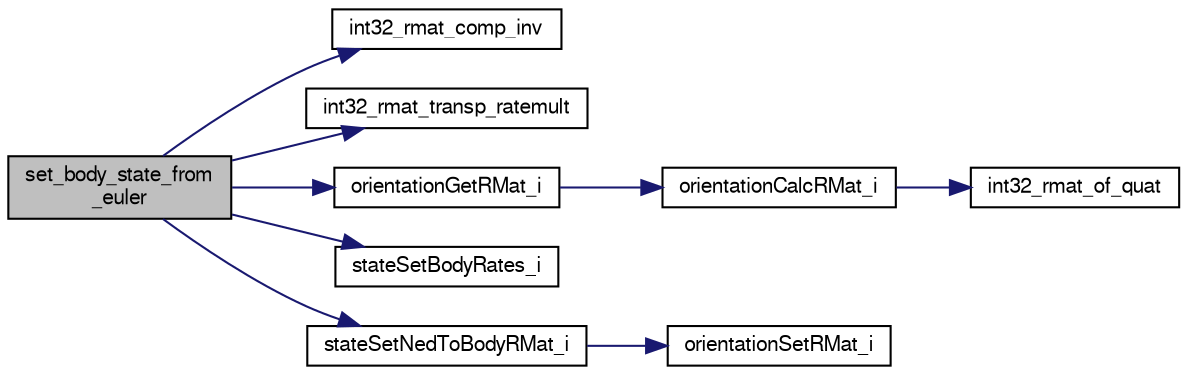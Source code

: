 digraph "set_body_state_from_euler"
{
  edge [fontname="FreeSans",fontsize="10",labelfontname="FreeSans",labelfontsize="10"];
  node [fontname="FreeSans",fontsize="10",shape=record];
  rankdir="LR";
  Node1 [label="set_body_state_from\l_euler",height=0.2,width=0.4,color="black", fillcolor="grey75", style="filled", fontcolor="black"];
  Node1 -> Node2 [color="midnightblue",fontsize="10",style="solid",fontname="FreeSans"];
  Node2 [label="int32_rmat_comp_inv",height=0.2,width=0.4,color="black", fillcolor="white", style="filled",URL="$group__math__algebra__int.html#gadbf4a084e251dce16dccb5df6afa384d",tooltip="Composition (multiplication) of two rotation matrices. "];
  Node1 -> Node3 [color="midnightblue",fontsize="10",style="solid",fontname="FreeSans"];
  Node3 [label="int32_rmat_transp_ratemult",height=0.2,width=0.4,color="black", fillcolor="white", style="filled",URL="$group__math__algebra__int.html#ga7d9bca983887baf028c121876125efcf",tooltip="rotate anglular rates by transposed rotation matrix. "];
  Node1 -> Node4 [color="midnightblue",fontsize="10",style="solid",fontname="FreeSans"];
  Node4 [label="orientationGetRMat_i",height=0.2,width=0.4,color="black", fillcolor="white", style="filled",URL="$group__math__orientation__representation.html#ga4d3e785c7decf12ad0331c6ec207ded7",tooltip="Get vehicle body attitude rotation matrix (int). "];
  Node4 -> Node5 [color="midnightblue",fontsize="10",style="solid",fontname="FreeSans"];
  Node5 [label="orientationCalcRMat_i",height=0.2,width=0.4,color="black", fillcolor="white", style="filled",URL="$group__math__orientation__representation.html#ga8d3a2d675e2693d1780d587cd392d96a"];
  Node5 -> Node6 [color="midnightblue",fontsize="10",style="solid",fontname="FreeSans"];
  Node6 [label="int32_rmat_of_quat",height=0.2,width=0.4,color="black", fillcolor="white", style="filled",URL="$group__math__algebra__int.html#ga3cee8bb86ebb6befea5e2b4a97b3326f",tooltip="Convert unit quaternion to rotation matrix. "];
  Node1 -> Node7 [color="midnightblue",fontsize="10",style="solid",fontname="FreeSans"];
  Node7 [label="stateSetBodyRates_i",height=0.2,width=0.4,color="black", fillcolor="white", style="filled",URL="$group__state__rate.html#gaf71de3d472804c112ddea1bbd3571014",tooltip="Set vehicle body angular rate (int). "];
  Node1 -> Node8 [color="midnightblue",fontsize="10",style="solid",fontname="FreeSans"];
  Node8 [label="stateSetNedToBodyRMat_i",height=0.2,width=0.4,color="black", fillcolor="white", style="filled",URL="$group__state__attitude.html#ga170987a16c000ee32fa5728d096bf6ff",tooltip="Set vehicle body attitude from rotation matrix (int). "];
  Node8 -> Node9 [color="midnightblue",fontsize="10",style="solid",fontname="FreeSans"];
  Node9 [label="orientationSetRMat_i",height=0.2,width=0.4,color="black", fillcolor="white", style="filled",URL="$group__math__orientation__representation.html#gad65752ee2fd524adefea88180fac375d",tooltip="Set vehicle body attitude from rotation matrix (int). "];
}
